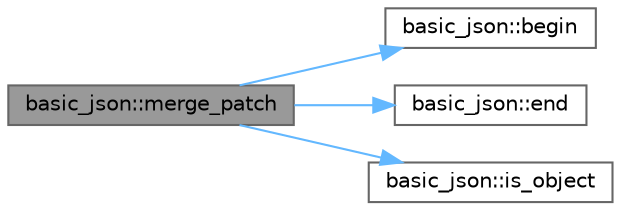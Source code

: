 digraph "basic_json::merge_patch"
{
 // LATEX_PDF_SIZE
  bgcolor="transparent";
  edge [fontname=Helvetica,fontsize=10,labelfontname=Helvetica,labelfontsize=10];
  node [fontname=Helvetica,fontsize=10,shape=box,height=0.2,width=0.4];
  rankdir="LR";
  Node1 [id="Node000001",label="basic_json::merge_patch",height=0.2,width=0.4,color="gray40", fillcolor="grey60", style="filled", fontcolor="black",tooltip="applies a JSON Merge Patch"];
  Node1 -> Node2 [id="edge4_Node000001_Node000002",color="steelblue1",style="solid",tooltip=" "];
  Node2 [id="Node000002",label="basic_json::begin",height=0.2,width=0.4,color="grey40", fillcolor="white", style="filled",URL="$classbasic__json.html#a5251a08382864af52c854fca1bdba61c",tooltip="returns an iterator to the first element"];
  Node1 -> Node3 [id="edge5_Node000001_Node000003",color="steelblue1",style="solid",tooltip=" "];
  Node3 [id="Node000003",label="basic_json::end",height=0.2,width=0.4,color="grey40", fillcolor="white", style="filled",URL="$classbasic__json.html#a4dbc83213b31a171aa8ba65ff00fa954",tooltip="returns an iterator to one past the last element"];
  Node1 -> Node4 [id="edge6_Node000001_Node000004",color="steelblue1",style="solid",tooltip=" "];
  Node4 [id="Node000004",label="basic_json::is_object",height=0.2,width=0.4,color="grey40", fillcolor="white", style="filled",URL="$classbasic__json.html#af355a2b131068acf3d623eb6d80a711c",tooltip="return whether value is an object"];
}
